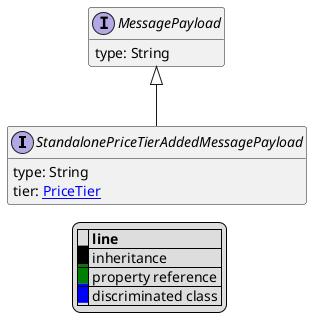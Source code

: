 @startuml

hide empty fields
hide empty methods
legend
|= |= line |
|<back:black>   </back>| inheritance |
|<back:green>   </back>| property reference |
|<back:blue>   </back>| discriminated class |
endlegend
interface StandalonePriceTierAddedMessagePayload [[StandalonePriceTierAddedMessagePayload.svg]] extends MessagePayload {
    type: String
    tier: [[PriceTier.svg PriceTier]]
}
interface MessagePayload [[MessagePayload.svg]]  {
    type: String
}





@enduml
